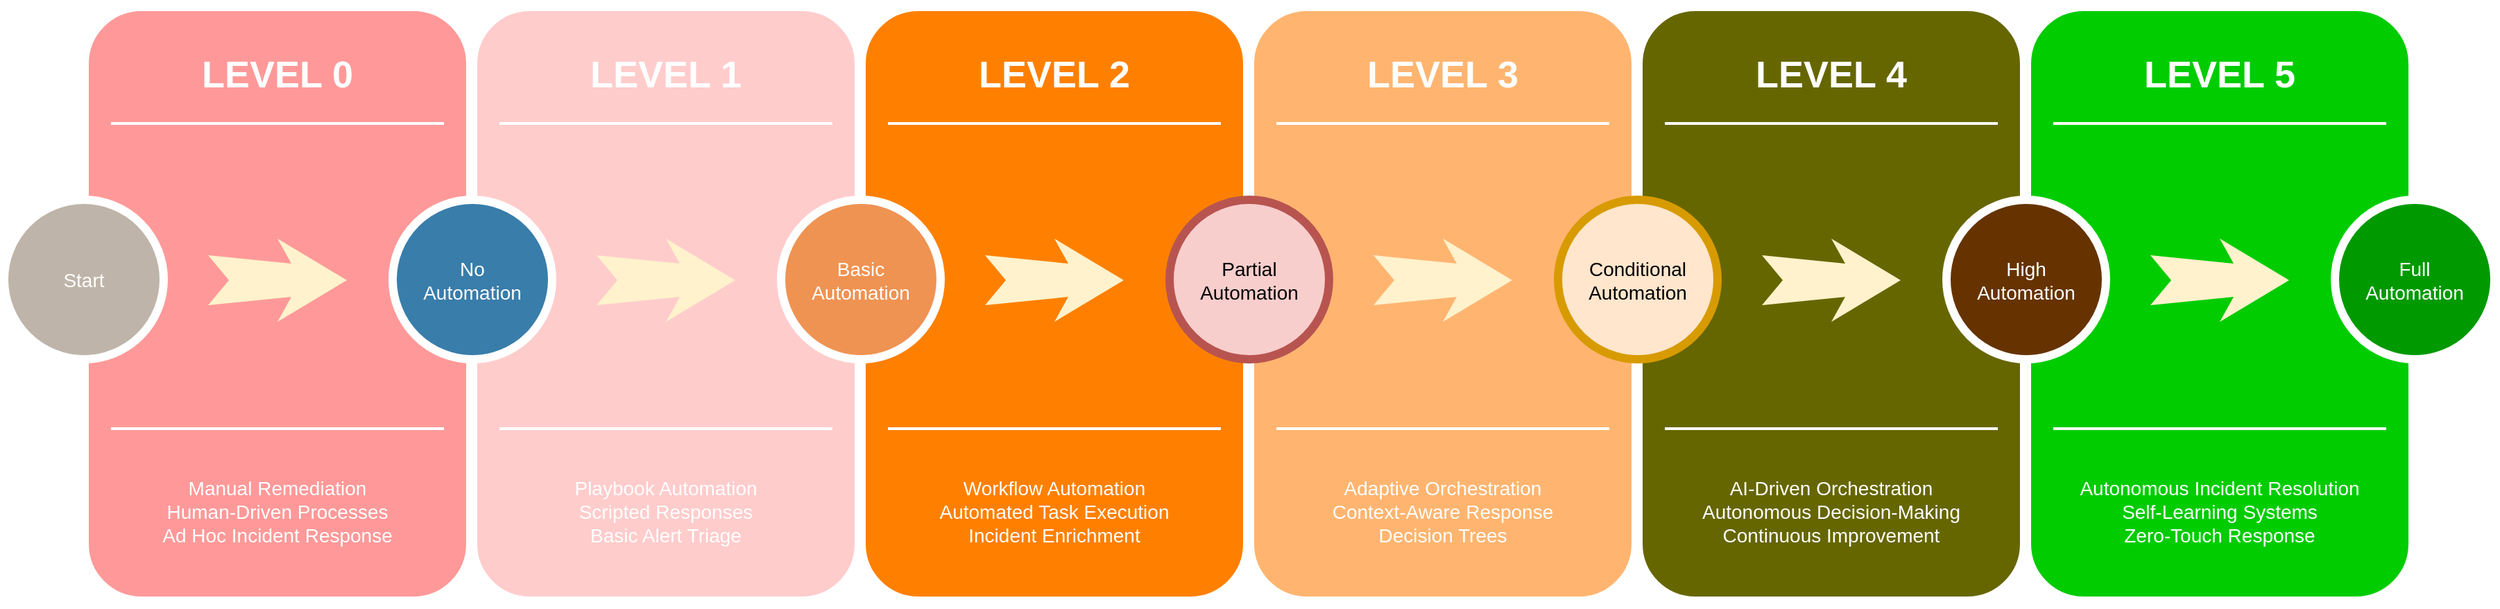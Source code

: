<mxfile version="23.0.2" type="device">
  <diagram name="Page-1" id="12e1b939-464a-85fe-373e-61e167be1490">
    <mxGraphModel dx="1714" dy="1214" grid="1" gridSize="10" guides="1" tooltips="1" connect="1" arrows="1" fold="1" page="1" pageScale="1.5" pageWidth="1169" pageHeight="826" background="none" math="0" shadow="0">
      <root>
        <mxCell id="0" />
        <mxCell id="1" parent="0" />
        <mxCell id="60da8b9f42644d3a-2" value="" style="whiteSpace=wrap;html=1;rounded=1;shadow=0;strokeWidth=8;fontSize=20;align=center;fillColor=#FF9999;strokeColor=#FFFFFF;" parent="1" vertex="1">
          <mxGeometry x="87" y="405" width="280" height="430" as="geometry" />
        </mxCell>
        <mxCell id="60da8b9f42644d3a-3" value="LEVEL 0" style="text;html=1;strokeColor=none;fillColor=none;align=center;verticalAlign=middle;whiteSpace=wrap;rounded=0;shadow=0;fontSize=27;fontColor=#FFFFFF;fontStyle=1" parent="1" vertex="1">
          <mxGeometry x="87" y="425" width="280" height="60" as="geometry" />
        </mxCell>
        <mxCell id="60da8b9f42644d3a-4" value="&lt;div&gt;Manual Remediation&lt;/div&gt;&lt;div&gt;Human-Driven Processes&lt;/div&gt;&lt;div&gt;Ad Hoc Incident Response&lt;/div&gt;" style="text;html=1;strokeColor=none;fillColor=none;align=center;verticalAlign=middle;whiteSpace=wrap;rounded=0;shadow=0;fontSize=14;fontColor=#FFFFFF;" parent="1" vertex="1">
          <mxGeometry x="87" y="725" width="280" height="90" as="geometry" />
        </mxCell>
        <mxCell id="60da8b9f42644d3a-6" value="" style="line;strokeWidth=2;html=1;rounded=0;shadow=0;fontSize=27;align=center;fillColor=none;strokeColor=#FFFFFF;" parent="1" vertex="1">
          <mxGeometry x="107" y="485" width="240" height="10" as="geometry" />
        </mxCell>
        <mxCell id="60da8b9f42644d3a-7" value="" style="line;strokeWidth=2;html=1;rounded=0;shadow=0;fontSize=27;align=center;fillColor=none;strokeColor=#FFFFFF;" parent="1" vertex="1">
          <mxGeometry x="107" y="705" width="240" height="10" as="geometry" />
        </mxCell>
        <mxCell id="60da8b9f42644d3a-8" value="Start" style="ellipse;whiteSpace=wrap;html=1;rounded=0;shadow=0;strokeWidth=6;fontSize=14;align=center;fillColor=#BFB4A9;strokeColor=#FFFFFF;fontColor=#FFFFFF;" parent="1" vertex="1">
          <mxGeometry x="30" y="545" width="115" height="115" as="geometry" />
        </mxCell>
        <mxCell id="60da8b9f42644d3a-9" value="" style="html=1;shadow=0;dashed=0;align=center;verticalAlign=middle;shape=mxgraph.arrows2.stylisedArrow;dy=0.6;dx=40;notch=15;feather=0.4;rounded=0;strokeWidth=1;fontSize=27;strokeColor=none;fillColor=#fff2cc;" parent="1" vertex="1">
          <mxGeometry x="177" y="573" width="100" height="60" as="geometry" />
        </mxCell>
        <mxCell id="60da8b9f42644d3a-17" value="" style="whiteSpace=wrap;html=1;rounded=1;shadow=0;strokeWidth=8;fontSize=20;align=center;fillColor=#FFCCCC;strokeColor=#FFFFFF;" parent="1" vertex="1">
          <mxGeometry x="367" y="405" width="280" height="430" as="geometry" />
        </mxCell>
        <mxCell id="60da8b9f42644d3a-18" value="LEVEL 1" style="text;html=1;strokeColor=none;fillColor=none;align=center;verticalAlign=middle;whiteSpace=wrap;rounded=0;shadow=0;fontSize=27;fontColor=#FFFFFF;fontStyle=1" parent="1" vertex="1">
          <mxGeometry x="367" y="425" width="280" height="60" as="geometry" />
        </mxCell>
        <mxCell id="60da8b9f42644d3a-19" value="&lt;div&gt;Playbook Automation&lt;/div&gt;&lt;div&gt;Scripted Responses&lt;/div&gt;&lt;div&gt;Basic Alert Triage&lt;/div&gt;" style="text;html=1;strokeColor=none;fillColor=none;align=center;verticalAlign=middle;whiteSpace=wrap;rounded=0;shadow=0;fontSize=14;fontColor=#FFFFFF;" parent="1" vertex="1">
          <mxGeometry x="367" y="725" width="280" height="90" as="geometry" />
        </mxCell>
        <mxCell id="60da8b9f42644d3a-20" value="" style="line;strokeWidth=2;html=1;rounded=0;shadow=0;fontSize=27;align=center;fillColor=none;strokeColor=#FFFFFF;" parent="1" vertex="1">
          <mxGeometry x="387" y="485" width="240" height="10" as="geometry" />
        </mxCell>
        <mxCell id="60da8b9f42644d3a-21" value="" style="line;strokeWidth=2;html=1;rounded=0;shadow=0;fontSize=27;align=center;fillColor=none;strokeColor=#FFFFFF;" parent="1" vertex="1">
          <mxGeometry x="387" y="705" width="240" height="10" as="geometry" />
        </mxCell>
        <mxCell id="60da8b9f42644d3a-22" value="No&lt;br&gt;Automation" style="ellipse;whiteSpace=wrap;html=1;rounded=0;shadow=0;strokeWidth=6;fontSize=14;align=center;fillColor=#397DAA;strokeColor=#FFFFFF;fontColor=#FFFFFF;" parent="1" vertex="1">
          <mxGeometry x="310" y="545" width="115" height="115" as="geometry" />
        </mxCell>
        <mxCell id="60da8b9f42644d3a-23" value="" style="html=1;shadow=0;dashed=0;align=center;verticalAlign=middle;shape=mxgraph.arrows2.stylisedArrow;dy=0.6;dx=40;notch=15;feather=0.4;rounded=0;strokeWidth=1;fontSize=27;strokeColor=none;fillColor=#fff2cc;" parent="1" vertex="1">
          <mxGeometry x="457" y="573" width="100" height="60" as="geometry" />
        </mxCell>
        <mxCell id="60da8b9f42644d3a-24" value="" style="whiteSpace=wrap;html=1;rounded=1;shadow=0;strokeWidth=8;fontSize=20;align=center;fillColor=#FF8000;strokeColor=#FFFFFF;" parent="1" vertex="1">
          <mxGeometry x="647" y="405" width="280" height="430" as="geometry" />
        </mxCell>
        <mxCell id="60da8b9f42644d3a-25" value="LEVEL 2" style="text;html=1;strokeColor=none;fillColor=none;align=center;verticalAlign=middle;whiteSpace=wrap;rounded=0;shadow=0;fontSize=27;fontColor=#FFFFFF;fontStyle=1" parent="1" vertex="1">
          <mxGeometry x="647" y="425" width="280" height="60" as="geometry" />
        </mxCell>
        <mxCell id="60da8b9f42644d3a-26" value="&lt;div&gt;Workflow Automation&lt;/div&gt;&lt;div&gt;Automated Task Execution&lt;/div&gt;&lt;div&gt;Incident Enrichment&lt;/div&gt;" style="text;html=1;strokeColor=none;fillColor=none;align=center;verticalAlign=middle;whiteSpace=wrap;rounded=0;shadow=0;fontSize=14;fontColor=#FFFFFF;" parent="1" vertex="1">
          <mxGeometry x="647" y="725" width="280" height="90" as="geometry" />
        </mxCell>
        <mxCell id="60da8b9f42644d3a-27" value="" style="line;strokeWidth=2;html=1;rounded=0;shadow=0;fontSize=27;align=center;fillColor=none;strokeColor=#FFFFFF;" parent="1" vertex="1">
          <mxGeometry x="667" y="485" width="240" height="10" as="geometry" />
        </mxCell>
        <mxCell id="60da8b9f42644d3a-28" value="" style="line;strokeWidth=2;html=1;rounded=0;shadow=0;fontSize=27;align=center;fillColor=none;strokeColor=#FFFFFF;" parent="1" vertex="1">
          <mxGeometry x="667" y="705" width="240" height="10" as="geometry" />
        </mxCell>
        <mxCell id="60da8b9f42644d3a-29" value="Basic&lt;br style=&quot;border-color: var(--border-color);&quot;&gt;Automation" style="ellipse;whiteSpace=wrap;html=1;rounded=0;shadow=0;strokeWidth=6;fontSize=14;align=center;fillColor=#EF9353;strokeColor=#FFFFFF;fontColor=#FFFFFF;" parent="1" vertex="1">
          <mxGeometry x="590" y="545" width="115" height="115" as="geometry" />
        </mxCell>
        <mxCell id="60da8b9f42644d3a-30" value="" style="html=1;shadow=0;dashed=0;align=center;verticalAlign=middle;shape=mxgraph.arrows2.stylisedArrow;dy=0.6;dx=40;notch=15;feather=0.4;rounded=0;strokeWidth=1;fontSize=27;strokeColor=none;fillColor=#fff2cc;" parent="1" vertex="1">
          <mxGeometry x="737" y="573" width="100" height="60" as="geometry" />
        </mxCell>
        <mxCell id="60da8b9f42644d3a-31" value="" style="whiteSpace=wrap;html=1;rounded=1;shadow=0;strokeWidth=8;fontSize=20;align=center;fillColor=#FFB570;strokeColor=#FFFFFF;" parent="1" vertex="1">
          <mxGeometry x="927" y="405" width="280" height="430" as="geometry" />
        </mxCell>
        <mxCell id="60da8b9f42644d3a-32" value="LEVEL 3" style="text;html=1;strokeColor=none;fillColor=none;align=center;verticalAlign=middle;whiteSpace=wrap;rounded=0;shadow=0;fontSize=27;fontColor=#FFFFFF;fontStyle=1" parent="1" vertex="1">
          <mxGeometry x="927" y="425" width="280" height="60" as="geometry" />
        </mxCell>
        <mxCell id="60da8b9f42644d3a-33" value="&lt;div&gt;Adaptive Orchestration&lt;/div&gt;&lt;div&gt;Context-Aware Response&lt;/div&gt;&lt;div&gt;Decision Trees&lt;/div&gt;" style="text;html=1;strokeColor=none;fillColor=none;align=center;verticalAlign=middle;whiteSpace=wrap;rounded=0;shadow=0;fontSize=14;fontColor=#FFFFFF;" parent="1" vertex="1">
          <mxGeometry x="927" y="725" width="280" height="90" as="geometry" />
        </mxCell>
        <mxCell id="60da8b9f42644d3a-34" value="" style="line;strokeWidth=2;html=1;rounded=0;shadow=0;fontSize=27;align=center;fillColor=none;strokeColor=#FFFFFF;" parent="1" vertex="1">
          <mxGeometry x="947" y="485" width="240" height="10" as="geometry" />
        </mxCell>
        <mxCell id="60da8b9f42644d3a-35" value="" style="line;strokeWidth=2;html=1;rounded=0;shadow=0;fontSize=27;align=center;fillColor=none;strokeColor=#FFFFFF;" parent="1" vertex="1">
          <mxGeometry x="947" y="705" width="240" height="10" as="geometry" />
        </mxCell>
        <mxCell id="60da8b9f42644d3a-36" value="Partial&lt;br style=&quot;border-color: var(--border-color);&quot;&gt;Automation" style="ellipse;whiteSpace=wrap;html=1;rounded=0;shadow=0;strokeWidth=6;fontSize=14;align=center;fillColor=#f8cecc;strokeColor=#b85450;" parent="1" vertex="1">
          <mxGeometry x="870" y="545" width="115" height="115" as="geometry" />
        </mxCell>
        <mxCell id="60da8b9f42644d3a-37" value="" style="html=1;shadow=0;dashed=0;align=center;verticalAlign=middle;shape=mxgraph.arrows2.stylisedArrow;dy=0.6;dx=40;notch=15;feather=0.4;rounded=0;strokeWidth=1;fontSize=27;strokeColor=none;fillColor=#fff2cc;" parent="1" vertex="1">
          <mxGeometry x="1017" y="573" width="100" height="60" as="geometry" />
        </mxCell>
        <mxCell id="CRr8lcs8wgbE8QHAdJG7-1" value="" style="whiteSpace=wrap;html=1;rounded=1;shadow=0;strokeWidth=8;fontSize=20;align=center;fillColor=#666600;strokeColor=#FFFFFF;" vertex="1" parent="1">
          <mxGeometry x="1207" y="405" width="280" height="430" as="geometry" />
        </mxCell>
        <mxCell id="CRr8lcs8wgbE8QHAdJG7-2" value="LEVEL 4" style="text;html=1;strokeColor=none;fillColor=none;align=center;verticalAlign=middle;whiteSpace=wrap;rounded=0;shadow=0;fontSize=27;fontColor=#FFFFFF;fontStyle=1" vertex="1" parent="1">
          <mxGeometry x="1207" y="425" width="280" height="60" as="geometry" />
        </mxCell>
        <mxCell id="CRr8lcs8wgbE8QHAdJG7-3" value="&lt;div&gt;AI-Driven Orchestration&lt;/div&gt;&lt;div&gt;Autonomous Decision-Making&lt;/div&gt;&lt;div&gt;Continuous Improvement&lt;/div&gt;" style="text;html=1;strokeColor=none;fillColor=none;align=center;verticalAlign=middle;whiteSpace=wrap;rounded=0;shadow=0;fontSize=14;fontColor=#FFFFFF;" vertex="1" parent="1">
          <mxGeometry x="1207" y="725" width="280" height="90" as="geometry" />
        </mxCell>
        <mxCell id="CRr8lcs8wgbE8QHAdJG7-4" value="" style="line;strokeWidth=2;html=1;rounded=0;shadow=0;fontSize=27;align=center;fillColor=none;strokeColor=#FFFFFF;" vertex="1" parent="1">
          <mxGeometry x="1227" y="485" width="240" height="10" as="geometry" />
        </mxCell>
        <mxCell id="CRr8lcs8wgbE8QHAdJG7-5" value="" style="line;strokeWidth=2;html=1;rounded=0;shadow=0;fontSize=27;align=center;fillColor=none;strokeColor=#FFFFFF;" vertex="1" parent="1">
          <mxGeometry x="1227" y="705" width="240" height="10" as="geometry" />
        </mxCell>
        <mxCell id="CRr8lcs8wgbE8QHAdJG7-6" value="" style="html=1;shadow=0;dashed=0;align=center;verticalAlign=middle;shape=mxgraph.arrows2.stylisedArrow;dy=0.6;dx=40;notch=15;feather=0.4;rounded=0;strokeWidth=1;fontSize=27;strokeColor=none;fillColor=#fff2cc;" vertex="1" parent="1">
          <mxGeometry x="1297" y="573" width="100" height="60" as="geometry" />
        </mxCell>
        <mxCell id="60da8b9f42644d3a-38" value="Conditional&lt;br&gt;Automation" style="ellipse;whiteSpace=wrap;html=1;rounded=0;shadow=0;strokeWidth=6;fontSize=14;align=center;fillColor=#ffe6cc;strokeColor=#d79b00;" parent="1" vertex="1">
          <mxGeometry x="1150" y="545" width="115" height="115" as="geometry" />
        </mxCell>
        <mxCell id="CRr8lcs8wgbE8QHAdJG7-14" value="" style="whiteSpace=wrap;html=1;rounded=1;shadow=0;strokeWidth=8;fontSize=20;align=center;fillColor=#00CC00;strokeColor=#FFFFFF;" vertex="1" parent="1">
          <mxGeometry x="1487" y="405" width="280" height="430" as="geometry" />
        </mxCell>
        <mxCell id="CRr8lcs8wgbE8QHAdJG7-15" value="LEVEL 5" style="text;html=1;strokeColor=none;fillColor=none;align=center;verticalAlign=middle;whiteSpace=wrap;rounded=0;shadow=0;fontSize=27;fontColor=#FFFFFF;fontStyle=1" vertex="1" parent="1">
          <mxGeometry x="1487" y="425" width="280" height="60" as="geometry" />
        </mxCell>
        <mxCell id="CRr8lcs8wgbE8QHAdJG7-16" value="&lt;div&gt;Autonomous Incident Resolution&lt;/div&gt;&lt;div&gt;Self-Learning Systems&lt;/div&gt;&lt;div&gt;Zero-Touch Response&lt;/div&gt;" style="text;html=1;strokeColor=none;fillColor=none;align=center;verticalAlign=middle;whiteSpace=wrap;rounded=0;shadow=0;fontSize=14;fontColor=#FFFFFF;" vertex="1" parent="1">
          <mxGeometry x="1487" y="725" width="280" height="90" as="geometry" />
        </mxCell>
        <mxCell id="CRr8lcs8wgbE8QHAdJG7-17" value="" style="line;strokeWidth=2;html=1;rounded=0;shadow=0;fontSize=27;align=center;fillColor=none;strokeColor=#FFFFFF;" vertex="1" parent="1">
          <mxGeometry x="1507" y="485" width="240" height="10" as="geometry" />
        </mxCell>
        <mxCell id="CRr8lcs8wgbE8QHAdJG7-18" value="" style="line;strokeWidth=2;html=1;rounded=0;shadow=0;fontSize=27;align=center;fillColor=none;strokeColor=#FFFFFF;" vertex="1" parent="1">
          <mxGeometry x="1507" y="705" width="240" height="10" as="geometry" />
        </mxCell>
        <mxCell id="CRr8lcs8wgbE8QHAdJG7-19" value="" style="html=1;shadow=0;dashed=0;align=center;verticalAlign=middle;shape=mxgraph.arrows2.stylisedArrow;dy=0.6;dx=40;notch=15;feather=0.4;rounded=0;strokeWidth=1;fontSize=27;strokeColor=none;fillColor=#fff2cc;" vertex="1" parent="1">
          <mxGeometry x="1577" y="573" width="100" height="60" as="geometry" />
        </mxCell>
        <mxCell id="CRr8lcs8wgbE8QHAdJG7-20" value="Full&lt;br style=&quot;border-color: var(--border-color);&quot;&gt;Automation" style="ellipse;whiteSpace=wrap;html=1;rounded=0;shadow=0;strokeWidth=6;fontSize=14;align=center;fillColor=#009900;strokeColor=#FFFFFF;fontColor=#FFFFFF;" vertex="1" parent="1">
          <mxGeometry x="1710" y="545" width="115" height="115" as="geometry" />
        </mxCell>
        <mxCell id="CRr8lcs8wgbE8QHAdJG7-7" value="High&lt;br&gt;Automation" style="ellipse;whiteSpace=wrap;html=1;rounded=0;shadow=0;strokeWidth=6;fontSize=14;align=center;fillColor=#663300;strokeColor=#FFFFFF;fontColor=#FFFFFF;" vertex="1" parent="1">
          <mxGeometry x="1430" y="545" width="115" height="115" as="geometry" />
        </mxCell>
      </root>
    </mxGraphModel>
  </diagram>
</mxfile>
